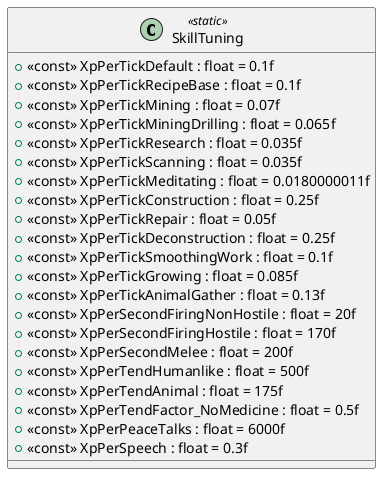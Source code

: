 @startuml
class SkillTuning <<static>> {
    + <<const>> XpPerTickDefault : float = 0.1f
    + <<const>> XpPerTickRecipeBase : float = 0.1f
    + <<const>> XpPerTickMining : float = 0.07f
    + <<const>> XpPerTickMiningDrilling : float = 0.065f
    + <<const>> XpPerTickResearch : float = 0.035f
    + <<const>> XpPerTickScanning : float = 0.035f
    + <<const>> XpPerTickMeditating : float = 0.0180000011f
    + <<const>> XpPerTickConstruction : float = 0.25f
    + <<const>> XpPerTickRepair : float = 0.05f
    + <<const>> XpPerTickDeconstruction : float = 0.25f
    + <<const>> XpPerTickSmoothingWork : float = 0.1f
    + <<const>> XpPerTickGrowing : float = 0.085f
    + <<const>> XpPerTickAnimalGather : float = 0.13f
    + <<const>> XpPerSecondFiringNonHostile : float = 20f
    + <<const>> XpPerSecondFiringHostile : float = 170f
    + <<const>> XpPerSecondMelee : float = 200f
    + <<const>> XpPerTendHumanlike : float = 500f
    + <<const>> XpPerTendAnimal : float = 175f
    + <<const>> XpPerTendFactor_NoMedicine : float = 0.5f
    + <<const>> XpPerPeaceTalks : float = 6000f
    + <<const>> XpPerSpeech : float = 0.3f
}
@enduml
